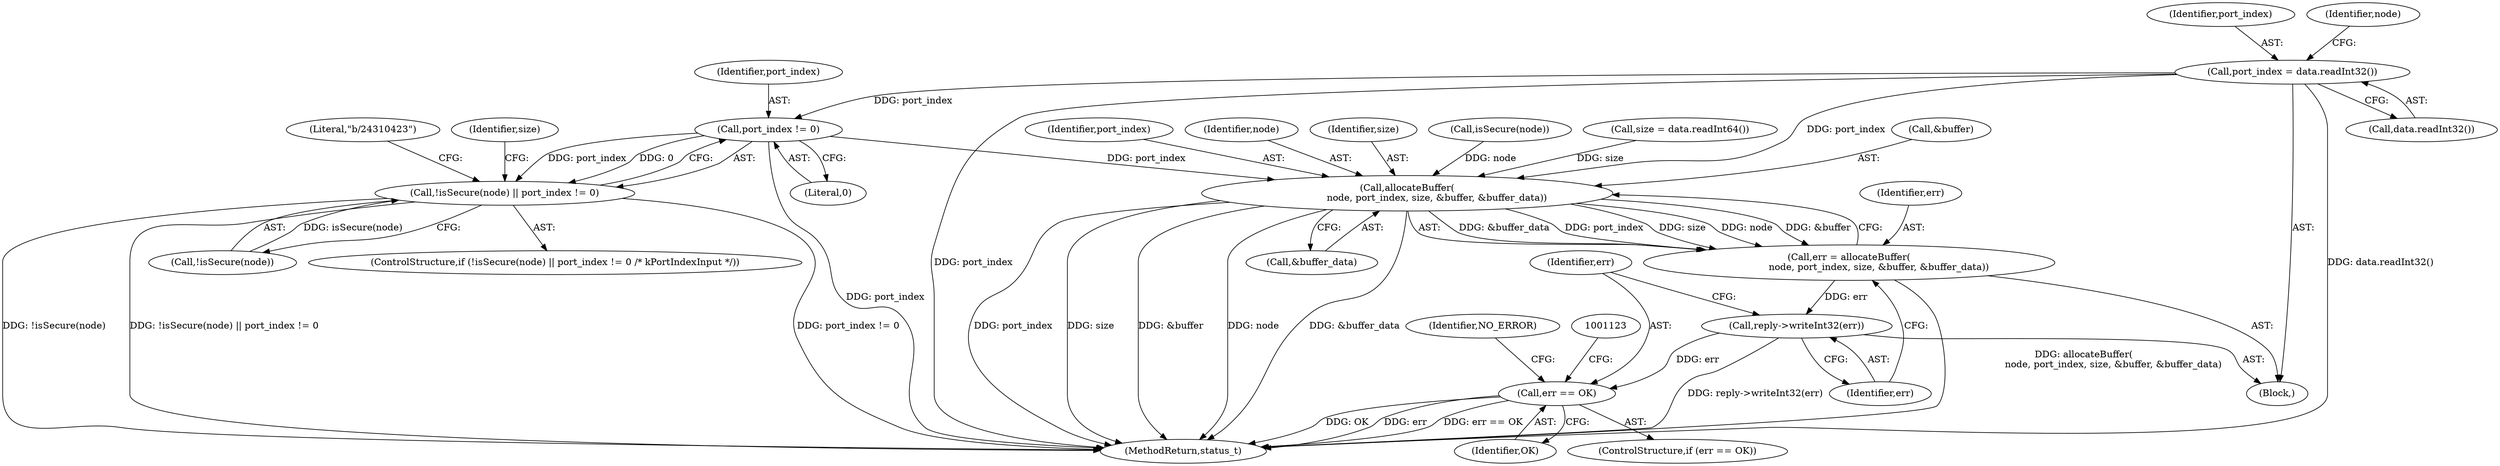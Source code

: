 digraph "0_Android_0bb5ced60304da7f61478ffd359e7ba65d72f181@API" {
"1001079" [label="(Call,port_index = data.readInt32())"];
"1001087" [label="(Call,port_index != 0)"];
"1001083" [label="(Call,!isSecure(node) || port_index != 0)"];
"1001106" [label="(Call,allocateBuffer(\n                    node, port_index, size, &buffer, &buffer_data))"];
"1001104" [label="(Call,err = allocateBuffer(\n                    node, port_index, size, &buffer, &buffer_data))"];
"1001114" [label="(Call,reply->writeInt32(err))"];
"1001117" [label="(Call,err == OK)"];
"1001105" [label="(Identifier,err)"];
"1001092" [label="(Literal,\"b/24310423\")"];
"1001110" [label="(Call,&buffer)"];
"1001108" [label="(Identifier,port_index)"];
"1001115" [label="(Identifier,err)"];
"1001119" [label="(Identifier,OK)"];
"1001084" [label="(Call,!isSecure(node))"];
"1001337" [label="(MethodReturn,status_t)"];
"1001107" [label="(Identifier,node)"];
"1001082" [label="(ControlStructure,if (!isSecure(node) || port_index != 0 /* kPortIndexInput */))"];
"1001117" [label="(Call,err == OK)"];
"1001079" [label="(Call,port_index = data.readInt32())"];
"1001130" [label="(Identifier,NO_ERROR)"];
"1001109" [label="(Identifier,size)"];
"1001104" [label="(Call,err = allocateBuffer(\n                    node, port_index, size, &buffer, &buffer_data))"];
"1001085" [label="(Call,isSecure(node))"];
"1001098" [label="(Call,size = data.readInt64())"];
"1001083" [label="(Call,!isSecure(node) || port_index != 0)"];
"1001081" [label="(Call,data.readInt32())"];
"1001114" [label="(Call,reply->writeInt32(err))"];
"1001080" [label="(Identifier,port_index)"];
"1001099" [label="(Identifier,size)"];
"1001116" [label="(ControlStructure,if (err == OK))"];
"1001112" [label="(Call,&buffer_data)"];
"1001118" [label="(Identifier,err)"];
"1001067" [label="(Block,)"];
"1001106" [label="(Call,allocateBuffer(\n                    node, port_index, size, &buffer, &buffer_data))"];
"1001088" [label="(Identifier,port_index)"];
"1001086" [label="(Identifier,node)"];
"1001087" [label="(Call,port_index != 0)"];
"1001089" [label="(Literal,0)"];
"1001079" -> "1001067"  [label="AST: "];
"1001079" -> "1001081"  [label="CFG: "];
"1001080" -> "1001079"  [label="AST: "];
"1001081" -> "1001079"  [label="AST: "];
"1001086" -> "1001079"  [label="CFG: "];
"1001079" -> "1001337"  [label="DDG: port_index"];
"1001079" -> "1001337"  [label="DDG: data.readInt32()"];
"1001079" -> "1001087"  [label="DDG: port_index"];
"1001079" -> "1001106"  [label="DDG: port_index"];
"1001087" -> "1001083"  [label="AST: "];
"1001087" -> "1001089"  [label="CFG: "];
"1001088" -> "1001087"  [label="AST: "];
"1001089" -> "1001087"  [label="AST: "];
"1001083" -> "1001087"  [label="CFG: "];
"1001087" -> "1001337"  [label="DDG: port_index"];
"1001087" -> "1001083"  [label="DDG: port_index"];
"1001087" -> "1001083"  [label="DDG: 0"];
"1001087" -> "1001106"  [label="DDG: port_index"];
"1001083" -> "1001082"  [label="AST: "];
"1001083" -> "1001084"  [label="CFG: "];
"1001084" -> "1001083"  [label="AST: "];
"1001092" -> "1001083"  [label="CFG: "];
"1001099" -> "1001083"  [label="CFG: "];
"1001083" -> "1001337"  [label="DDG: port_index != 0"];
"1001083" -> "1001337"  [label="DDG: !isSecure(node)"];
"1001083" -> "1001337"  [label="DDG: !isSecure(node) || port_index != 0"];
"1001084" -> "1001083"  [label="DDG: isSecure(node)"];
"1001106" -> "1001104"  [label="AST: "];
"1001106" -> "1001112"  [label="CFG: "];
"1001107" -> "1001106"  [label="AST: "];
"1001108" -> "1001106"  [label="AST: "];
"1001109" -> "1001106"  [label="AST: "];
"1001110" -> "1001106"  [label="AST: "];
"1001112" -> "1001106"  [label="AST: "];
"1001104" -> "1001106"  [label="CFG: "];
"1001106" -> "1001337"  [label="DDG: port_index"];
"1001106" -> "1001337"  [label="DDG: size"];
"1001106" -> "1001337"  [label="DDG: &buffer"];
"1001106" -> "1001337"  [label="DDG: node"];
"1001106" -> "1001337"  [label="DDG: &buffer_data"];
"1001106" -> "1001104"  [label="DDG: &buffer_data"];
"1001106" -> "1001104"  [label="DDG: port_index"];
"1001106" -> "1001104"  [label="DDG: size"];
"1001106" -> "1001104"  [label="DDG: node"];
"1001106" -> "1001104"  [label="DDG: &buffer"];
"1001085" -> "1001106"  [label="DDG: node"];
"1001098" -> "1001106"  [label="DDG: size"];
"1001104" -> "1001067"  [label="AST: "];
"1001105" -> "1001104"  [label="AST: "];
"1001115" -> "1001104"  [label="CFG: "];
"1001104" -> "1001337"  [label="DDG: allocateBuffer(\n                    node, port_index, size, &buffer, &buffer_data)"];
"1001104" -> "1001114"  [label="DDG: err"];
"1001114" -> "1001067"  [label="AST: "];
"1001114" -> "1001115"  [label="CFG: "];
"1001115" -> "1001114"  [label="AST: "];
"1001118" -> "1001114"  [label="CFG: "];
"1001114" -> "1001337"  [label="DDG: reply->writeInt32(err)"];
"1001114" -> "1001117"  [label="DDG: err"];
"1001117" -> "1001116"  [label="AST: "];
"1001117" -> "1001119"  [label="CFG: "];
"1001118" -> "1001117"  [label="AST: "];
"1001119" -> "1001117"  [label="AST: "];
"1001123" -> "1001117"  [label="CFG: "];
"1001130" -> "1001117"  [label="CFG: "];
"1001117" -> "1001337"  [label="DDG: OK"];
"1001117" -> "1001337"  [label="DDG: err"];
"1001117" -> "1001337"  [label="DDG: err == OK"];
}
